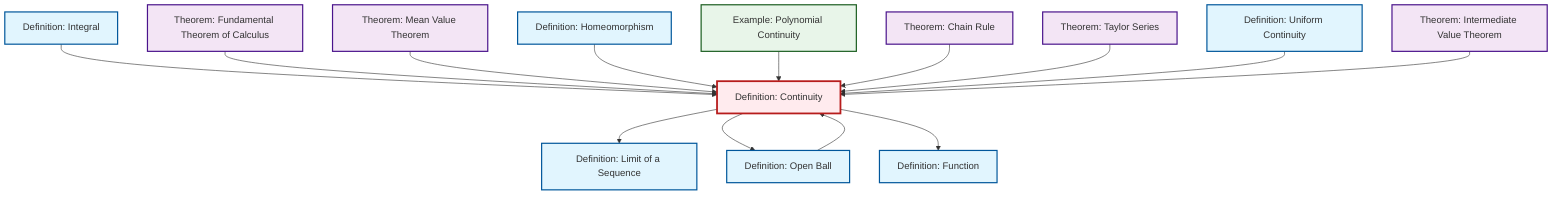 graph TD
    classDef definition fill:#e1f5fe,stroke:#01579b,stroke-width:2px
    classDef theorem fill:#f3e5f5,stroke:#4a148c,stroke-width:2px
    classDef axiom fill:#fff3e0,stroke:#e65100,stroke-width:2px
    classDef example fill:#e8f5e9,stroke:#1b5e20,stroke-width:2px
    classDef current fill:#ffebee,stroke:#b71c1c,stroke-width:3px
    def-function["Definition: Function"]:::definition
    def-homeomorphism["Definition: Homeomorphism"]:::definition
    thm-fundamental-calculus["Theorem: Fundamental Theorem of Calculus"]:::theorem
    thm-intermediate-value["Theorem: Intermediate Value Theorem"]:::theorem
    def-limit["Definition: Limit of a Sequence"]:::definition
    def-integral["Definition: Integral"]:::definition
    def-uniform-continuity["Definition: Uniform Continuity"]:::definition
    def-open-ball["Definition: Open Ball"]:::definition
    ex-polynomial-continuity["Example: Polynomial Continuity"]:::example
    thm-chain-rule["Theorem: Chain Rule"]:::theorem
    thm-taylor-series["Theorem: Taylor Series"]:::theorem
    thm-mean-value["Theorem: Mean Value Theorem"]:::theorem
    def-continuity["Definition: Continuity"]:::definition
    def-open-ball --> def-continuity
    def-continuity --> def-limit
    def-integral --> def-continuity
    thm-fundamental-calculus --> def-continuity
    thm-mean-value --> def-continuity
    def-continuity --> def-open-ball
    def-homeomorphism --> def-continuity
    def-continuity --> def-function
    ex-polynomial-continuity --> def-continuity
    thm-chain-rule --> def-continuity
    thm-taylor-series --> def-continuity
    def-uniform-continuity --> def-continuity
    thm-intermediate-value --> def-continuity
    class def-continuity current